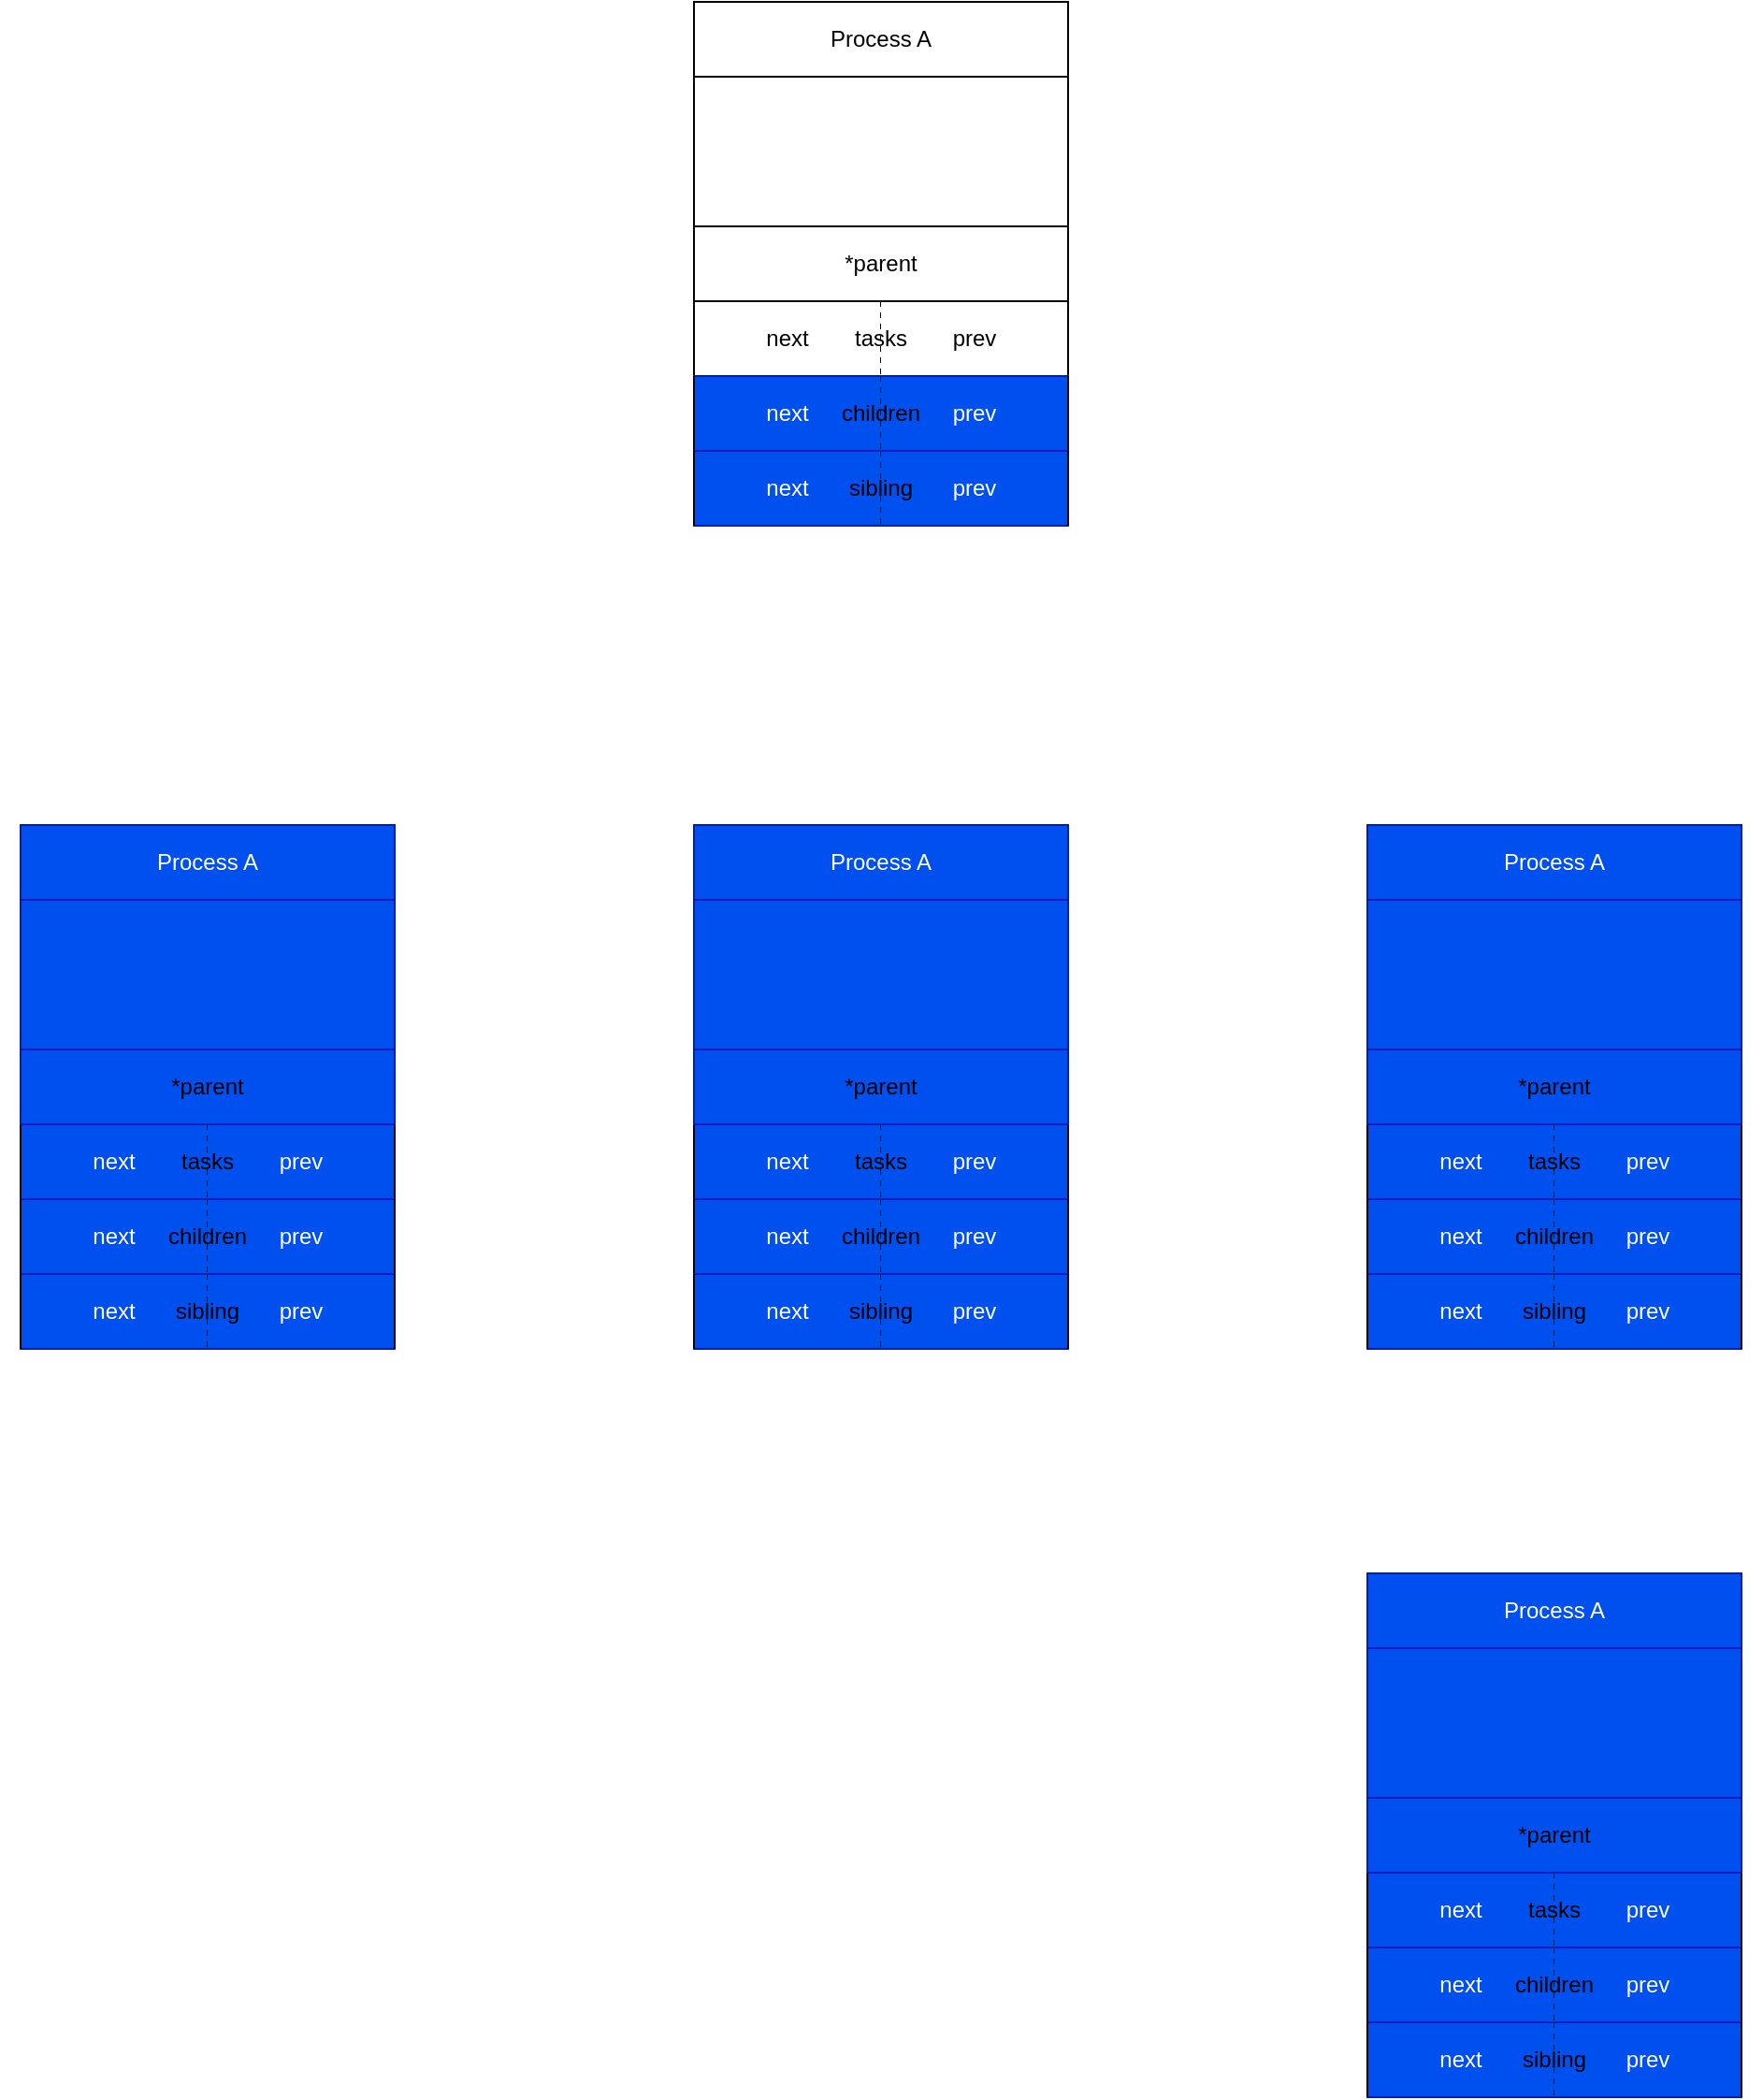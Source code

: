 <mxfile version="28.1.2">
  <diagram name="Page-1" id="jSjBeTgxp149Q0DbQiK0">
    <mxGraphModel dx="2678" dy="1028" grid="1" gridSize="10" guides="1" tooltips="1" connect="1" arrows="1" fold="1" page="1" pageScale="1" pageWidth="850" pageHeight="1100" math="0" shadow="0">
      <root>
        <mxCell id="0" />
        <mxCell id="1" parent="0" />
        <mxCell id="DQoFBdJlBpGmH9ihwqAg-1" value="Process A" style="rounded=0;whiteSpace=wrap;html=1;" vertex="1" parent="1">
          <mxGeometry x="320" y="80" width="200" height="40" as="geometry" />
        </mxCell>
        <mxCell id="DQoFBdJlBpGmH9ihwqAg-2" value="" style="rounded=0;whiteSpace=wrap;html=1;" vertex="1" parent="1">
          <mxGeometry x="320" y="120" width="200" height="80" as="geometry" />
        </mxCell>
        <mxCell id="DQoFBdJlBpGmH9ihwqAg-4" value="next" style="shape=partialRectangle;whiteSpace=wrap;html=1;left=0;right=0;" vertex="1" parent="1">
          <mxGeometry x="320" y="240" width="100" height="40" as="geometry" />
        </mxCell>
        <mxCell id="DQoFBdJlBpGmH9ihwqAg-5" value="" style="line;strokeWidth=1;direction=south;html=1;" vertex="1" parent="1">
          <mxGeometry x="310" y="240" width="20" height="40" as="geometry" />
        </mxCell>
        <mxCell id="DQoFBdJlBpGmH9ihwqAg-7" value="" style="line;strokeWidth=1;direction=south;html=1;dashed=1;" vertex="1" parent="1">
          <mxGeometry x="410" y="240" width="20" height="40" as="geometry" />
        </mxCell>
        <mxCell id="DQoFBdJlBpGmH9ihwqAg-8" value="prev" style="shape=partialRectangle;whiteSpace=wrap;html=1;left=0;right=0;" vertex="1" parent="1">
          <mxGeometry x="420" y="240" width="100" height="40" as="geometry" />
        </mxCell>
        <mxCell id="DQoFBdJlBpGmH9ihwqAg-9" value="" style="line;strokeWidth=1;direction=south;html=1;" vertex="1" parent="1">
          <mxGeometry x="510" y="240" width="20" height="40" as="geometry" />
        </mxCell>
        <mxCell id="DQoFBdJlBpGmH9ihwqAg-10" value="tasks" style="text;html=1;align=center;verticalAlign=middle;whiteSpace=wrap;rounded=0;" vertex="1" parent="1">
          <mxGeometry x="390" y="245" width="60" height="30" as="geometry" />
        </mxCell>
        <mxCell id="DQoFBdJlBpGmH9ihwqAg-11" value="next" style="shape=partialRectangle;whiteSpace=wrap;html=1;left=0;right=0;fillColor=#0050ef;fontColor=#ffffff;strokeColor=#001DBC;" vertex="1" parent="1">
          <mxGeometry x="320" y="280" width="100" height="40" as="geometry" />
        </mxCell>
        <mxCell id="DQoFBdJlBpGmH9ihwqAg-12" value="" style="line;strokeWidth=1;direction=south;html=1;" vertex="1" parent="1">
          <mxGeometry x="310" y="280" width="20" height="40" as="geometry" />
        </mxCell>
        <mxCell id="DQoFBdJlBpGmH9ihwqAg-13" value="" style="line;strokeWidth=1;direction=south;html=1;dashed=1;" vertex="1" parent="1">
          <mxGeometry x="410" y="280" width="20" height="40" as="geometry" />
        </mxCell>
        <mxCell id="DQoFBdJlBpGmH9ihwqAg-14" value="prev" style="shape=partialRectangle;whiteSpace=wrap;html=1;left=0;right=0;fillColor=#0050ef;fontColor=#ffffff;strokeColor=#001DBC;" vertex="1" parent="1">
          <mxGeometry x="420" y="280" width="100" height="40" as="geometry" />
        </mxCell>
        <mxCell id="DQoFBdJlBpGmH9ihwqAg-15" value="" style="line;strokeWidth=1;direction=south;html=1;" vertex="1" parent="1">
          <mxGeometry x="510" y="280" width="20" height="40" as="geometry" />
        </mxCell>
        <mxCell id="DQoFBdJlBpGmH9ihwqAg-16" value="children" style="text;html=1;align=center;verticalAlign=middle;whiteSpace=wrap;rounded=0;" vertex="1" parent="1">
          <mxGeometry x="390" y="285" width="60" height="30" as="geometry" />
        </mxCell>
        <mxCell id="DQoFBdJlBpGmH9ihwqAg-27" value="next" style="shape=partialRectangle;whiteSpace=wrap;html=1;left=0;right=0;fillColor=#0050ef;fontColor=#ffffff;strokeColor=#001DBC;" vertex="1" parent="1">
          <mxGeometry x="320" y="320" width="100" height="40" as="geometry" />
        </mxCell>
        <mxCell id="DQoFBdJlBpGmH9ihwqAg-28" value="" style="line;strokeWidth=1;direction=south;html=1;" vertex="1" parent="1">
          <mxGeometry x="310" y="320" width="20" height="40" as="geometry" />
        </mxCell>
        <mxCell id="DQoFBdJlBpGmH9ihwqAg-29" value="" style="line;strokeWidth=1;direction=south;html=1;dashed=1;" vertex="1" parent="1">
          <mxGeometry x="410" y="320" width="20" height="40" as="geometry" />
        </mxCell>
        <mxCell id="DQoFBdJlBpGmH9ihwqAg-30" value="prev" style="shape=partialRectangle;whiteSpace=wrap;html=1;left=0;right=0;fillColor=#0050ef;fontColor=#ffffff;strokeColor=#001DBC;" vertex="1" parent="1">
          <mxGeometry x="420" y="320" width="100" height="40" as="geometry" />
        </mxCell>
        <mxCell id="DQoFBdJlBpGmH9ihwqAg-31" value="" style="line;strokeWidth=1;direction=south;html=1;" vertex="1" parent="1">
          <mxGeometry x="510" y="320" width="20" height="40" as="geometry" />
        </mxCell>
        <mxCell id="DQoFBdJlBpGmH9ihwqAg-32" value="sibling" style="text;html=1;align=center;verticalAlign=middle;whiteSpace=wrap;rounded=0;" vertex="1" parent="1">
          <mxGeometry x="390" y="325" width="60" height="30" as="geometry" />
        </mxCell>
        <mxCell id="DQoFBdJlBpGmH9ihwqAg-33" value="&lt;font style=&quot;color: light-dark(rgb(0, 0, 0), rgb(204, 0, 0));&quot;&gt;*parent&lt;/font&gt;" style="rounded=0;whiteSpace=wrap;html=1;" vertex="1" parent="1">
          <mxGeometry x="320" y="200" width="200" height="40" as="geometry" />
        </mxCell>
        <mxCell id="DQoFBdJlBpGmH9ihwqAg-34" value="Process A" style="rounded=0;whiteSpace=wrap;html=1;fillColor=#0050ef;fontColor=#ffffff;strokeColor=#001DBC;" vertex="1" parent="1">
          <mxGeometry x="320" y="520" width="200" height="40" as="geometry" />
        </mxCell>
        <mxCell id="DQoFBdJlBpGmH9ihwqAg-35" value="" style="rounded=0;whiteSpace=wrap;html=1;fillColor=#0050ef;fontColor=#ffffff;strokeColor=#001DBC;" vertex="1" parent="1">
          <mxGeometry x="320" y="560" width="200" height="80" as="geometry" />
        </mxCell>
        <mxCell id="DQoFBdJlBpGmH9ihwqAg-36" value="next" style="shape=partialRectangle;whiteSpace=wrap;html=1;left=0;right=0;fillColor=#0050ef;fontColor=#ffffff;strokeColor=#001DBC;" vertex="1" parent="1">
          <mxGeometry x="320" y="680" width="100" height="40" as="geometry" />
        </mxCell>
        <mxCell id="DQoFBdJlBpGmH9ihwqAg-37" value="" style="line;strokeWidth=1;direction=south;html=1;" vertex="1" parent="1">
          <mxGeometry x="310" y="680" width="20" height="40" as="geometry" />
        </mxCell>
        <mxCell id="DQoFBdJlBpGmH9ihwqAg-38" value="" style="line;strokeWidth=1;direction=south;html=1;dashed=1;" vertex="1" parent="1">
          <mxGeometry x="410" y="680" width="20" height="40" as="geometry" />
        </mxCell>
        <mxCell id="DQoFBdJlBpGmH9ihwqAg-39" value="prev" style="shape=partialRectangle;whiteSpace=wrap;html=1;left=0;right=0;fillColor=#0050ef;fontColor=#ffffff;strokeColor=#001DBC;" vertex="1" parent="1">
          <mxGeometry x="420" y="680" width="100" height="40" as="geometry" />
        </mxCell>
        <mxCell id="DQoFBdJlBpGmH9ihwqAg-40" value="" style="line;strokeWidth=1;direction=south;html=1;" vertex="1" parent="1">
          <mxGeometry x="510" y="680" width="20" height="40" as="geometry" />
        </mxCell>
        <mxCell id="DQoFBdJlBpGmH9ihwqAg-41" value="tasks" style="text;html=1;align=center;verticalAlign=middle;whiteSpace=wrap;rounded=0;" vertex="1" parent="1">
          <mxGeometry x="390" y="685" width="60" height="30" as="geometry" />
        </mxCell>
        <mxCell id="DQoFBdJlBpGmH9ihwqAg-42" value="next" style="shape=partialRectangle;whiteSpace=wrap;html=1;left=0;right=0;fillColor=#0050ef;fontColor=#ffffff;strokeColor=#001DBC;" vertex="1" parent="1">
          <mxGeometry x="320" y="720" width="100" height="40" as="geometry" />
        </mxCell>
        <mxCell id="DQoFBdJlBpGmH9ihwqAg-43" value="" style="line;strokeWidth=1;direction=south;html=1;" vertex="1" parent="1">
          <mxGeometry x="310" y="720" width="20" height="40" as="geometry" />
        </mxCell>
        <mxCell id="DQoFBdJlBpGmH9ihwqAg-44" value="" style="line;strokeWidth=1;direction=south;html=1;dashed=1;" vertex="1" parent="1">
          <mxGeometry x="410" y="720" width="20" height="40" as="geometry" />
        </mxCell>
        <mxCell id="DQoFBdJlBpGmH9ihwqAg-45" value="prev" style="shape=partialRectangle;whiteSpace=wrap;html=1;left=0;right=0;fillColor=#0050ef;fontColor=#ffffff;strokeColor=#001DBC;" vertex="1" parent="1">
          <mxGeometry x="420" y="720" width="100" height="40" as="geometry" />
        </mxCell>
        <mxCell id="DQoFBdJlBpGmH9ihwqAg-46" value="" style="line;strokeWidth=1;direction=south;html=1;" vertex="1" parent="1">
          <mxGeometry x="510" y="720" width="20" height="40" as="geometry" />
        </mxCell>
        <mxCell id="DQoFBdJlBpGmH9ihwqAg-47" value="children" style="text;html=1;align=center;verticalAlign=middle;whiteSpace=wrap;rounded=0;" vertex="1" parent="1">
          <mxGeometry x="390" y="725" width="60" height="30" as="geometry" />
        </mxCell>
        <mxCell id="DQoFBdJlBpGmH9ihwqAg-48" value="next" style="shape=partialRectangle;whiteSpace=wrap;html=1;left=0;right=0;fillColor=#0050ef;fontColor=#ffffff;strokeColor=#001DBC;" vertex="1" parent="1">
          <mxGeometry x="320" y="760" width="100" height="40" as="geometry" />
        </mxCell>
        <mxCell id="DQoFBdJlBpGmH9ihwqAg-49" value="" style="line;strokeWidth=1;direction=south;html=1;" vertex="1" parent="1">
          <mxGeometry x="310" y="760" width="20" height="40" as="geometry" />
        </mxCell>
        <mxCell id="DQoFBdJlBpGmH9ihwqAg-50" value="" style="line;strokeWidth=1;direction=south;html=1;dashed=1;" vertex="1" parent="1">
          <mxGeometry x="410" y="760" width="20" height="40" as="geometry" />
        </mxCell>
        <mxCell id="DQoFBdJlBpGmH9ihwqAg-51" value="prev" style="shape=partialRectangle;whiteSpace=wrap;html=1;left=0;right=0;fillColor=#0050ef;fontColor=#ffffff;strokeColor=#001DBC;" vertex="1" parent="1">
          <mxGeometry x="420" y="760" width="100" height="40" as="geometry" />
        </mxCell>
        <mxCell id="DQoFBdJlBpGmH9ihwqAg-52" value="" style="line;strokeWidth=1;direction=south;html=1;" vertex="1" parent="1">
          <mxGeometry x="510" y="760" width="20" height="40" as="geometry" />
        </mxCell>
        <mxCell id="DQoFBdJlBpGmH9ihwqAg-53" value="sibling" style="text;html=1;align=center;verticalAlign=middle;whiteSpace=wrap;rounded=0;" vertex="1" parent="1">
          <mxGeometry x="390" y="765" width="60" height="30" as="geometry" />
        </mxCell>
        <mxCell id="DQoFBdJlBpGmH9ihwqAg-54" value="&lt;font style=&quot;color: light-dark(rgb(0, 0, 0), rgb(204, 0, 0));&quot;&gt;*parent&lt;/font&gt;" style="rounded=0;whiteSpace=wrap;html=1;fillColor=#0050ef;fontColor=#ffffff;strokeColor=#001DBC;" vertex="1" parent="1">
          <mxGeometry x="320" y="640" width="200" height="40" as="geometry" />
        </mxCell>
        <mxCell id="DQoFBdJlBpGmH9ihwqAg-55" value="Process A" style="rounded=0;whiteSpace=wrap;html=1;fillColor=#0050ef;fontColor=#ffffff;strokeColor=#001DBC;" vertex="1" parent="1">
          <mxGeometry x="-40" y="520" width="200" height="40" as="geometry" />
        </mxCell>
        <mxCell id="DQoFBdJlBpGmH9ihwqAg-56" value="" style="rounded=0;whiteSpace=wrap;html=1;fillColor=#0050ef;fontColor=#ffffff;strokeColor=#001DBC;" vertex="1" parent="1">
          <mxGeometry x="-40" y="560" width="200" height="80" as="geometry" />
        </mxCell>
        <mxCell id="DQoFBdJlBpGmH9ihwqAg-57" value="next" style="shape=partialRectangle;whiteSpace=wrap;html=1;left=0;right=0;fillColor=#0050ef;fontColor=#ffffff;strokeColor=#001DBC;" vertex="1" parent="1">
          <mxGeometry x="-40" y="680" width="100" height="40" as="geometry" />
        </mxCell>
        <mxCell id="DQoFBdJlBpGmH9ihwqAg-58" value="" style="line;strokeWidth=1;direction=south;html=1;" vertex="1" parent="1">
          <mxGeometry x="-50" y="680" width="20" height="40" as="geometry" />
        </mxCell>
        <mxCell id="DQoFBdJlBpGmH9ihwqAg-59" value="" style="line;strokeWidth=1;direction=south;html=1;dashed=1;" vertex="1" parent="1">
          <mxGeometry x="50" y="680" width="20" height="40" as="geometry" />
        </mxCell>
        <mxCell id="DQoFBdJlBpGmH9ihwqAg-60" value="prev" style="shape=partialRectangle;whiteSpace=wrap;html=1;left=0;right=0;fillColor=#0050ef;fontColor=#ffffff;strokeColor=#001DBC;" vertex="1" parent="1">
          <mxGeometry x="60" y="680" width="100" height="40" as="geometry" />
        </mxCell>
        <mxCell id="DQoFBdJlBpGmH9ihwqAg-61" value="" style="line;strokeWidth=1;direction=south;html=1;" vertex="1" parent="1">
          <mxGeometry x="150" y="680" width="20" height="40" as="geometry" />
        </mxCell>
        <mxCell id="DQoFBdJlBpGmH9ihwqAg-62" value="tasks" style="text;html=1;align=center;verticalAlign=middle;whiteSpace=wrap;rounded=0;" vertex="1" parent="1">
          <mxGeometry x="30" y="685" width="60" height="30" as="geometry" />
        </mxCell>
        <mxCell id="DQoFBdJlBpGmH9ihwqAg-63" value="next" style="shape=partialRectangle;whiteSpace=wrap;html=1;left=0;right=0;fillColor=#0050ef;fontColor=#ffffff;strokeColor=#001DBC;" vertex="1" parent="1">
          <mxGeometry x="-40" y="720" width="100" height="40" as="geometry" />
        </mxCell>
        <mxCell id="DQoFBdJlBpGmH9ihwqAg-64" value="" style="line;strokeWidth=1;direction=south;html=1;" vertex="1" parent="1">
          <mxGeometry x="-50" y="720" width="20" height="40" as="geometry" />
        </mxCell>
        <mxCell id="DQoFBdJlBpGmH9ihwqAg-65" value="" style="line;strokeWidth=1;direction=south;html=1;dashed=1;" vertex="1" parent="1">
          <mxGeometry x="50" y="720" width="20" height="40" as="geometry" />
        </mxCell>
        <mxCell id="DQoFBdJlBpGmH9ihwqAg-66" value="prev" style="shape=partialRectangle;whiteSpace=wrap;html=1;left=0;right=0;fillColor=#0050ef;fontColor=#ffffff;strokeColor=#001DBC;" vertex="1" parent="1">
          <mxGeometry x="60" y="720" width="100" height="40" as="geometry" />
        </mxCell>
        <mxCell id="DQoFBdJlBpGmH9ihwqAg-67" value="" style="line;strokeWidth=1;direction=south;html=1;" vertex="1" parent="1">
          <mxGeometry x="150" y="720" width="20" height="40" as="geometry" />
        </mxCell>
        <mxCell id="DQoFBdJlBpGmH9ihwqAg-68" value="children" style="text;html=1;align=center;verticalAlign=middle;whiteSpace=wrap;rounded=0;" vertex="1" parent="1">
          <mxGeometry x="30" y="725" width="60" height="30" as="geometry" />
        </mxCell>
        <mxCell id="DQoFBdJlBpGmH9ihwqAg-69" value="next" style="shape=partialRectangle;whiteSpace=wrap;html=1;left=0;right=0;fillColor=#0050ef;fontColor=#ffffff;strokeColor=#001DBC;" vertex="1" parent="1">
          <mxGeometry x="-40" y="760" width="100" height="40" as="geometry" />
        </mxCell>
        <mxCell id="DQoFBdJlBpGmH9ihwqAg-70" value="" style="line;strokeWidth=1;direction=south;html=1;" vertex="1" parent="1">
          <mxGeometry x="-50" y="760" width="20" height="40" as="geometry" />
        </mxCell>
        <mxCell id="DQoFBdJlBpGmH9ihwqAg-71" value="" style="line;strokeWidth=1;direction=south;html=1;dashed=1;" vertex="1" parent="1">
          <mxGeometry x="50" y="760" width="20" height="40" as="geometry" />
        </mxCell>
        <mxCell id="DQoFBdJlBpGmH9ihwqAg-72" value="prev" style="shape=partialRectangle;whiteSpace=wrap;html=1;left=0;right=0;fillColor=#0050ef;fontColor=#ffffff;strokeColor=#001DBC;" vertex="1" parent="1">
          <mxGeometry x="60" y="760" width="100" height="40" as="geometry" />
        </mxCell>
        <mxCell id="DQoFBdJlBpGmH9ihwqAg-73" value="" style="line;strokeWidth=1;direction=south;html=1;" vertex="1" parent="1">
          <mxGeometry x="150" y="760" width="20" height="40" as="geometry" />
        </mxCell>
        <mxCell id="DQoFBdJlBpGmH9ihwqAg-74" value="sibling" style="text;html=1;align=center;verticalAlign=middle;whiteSpace=wrap;rounded=0;" vertex="1" parent="1">
          <mxGeometry x="30" y="765" width="60" height="30" as="geometry" />
        </mxCell>
        <mxCell id="DQoFBdJlBpGmH9ihwqAg-75" value="&lt;font style=&quot;color: light-dark(rgb(0, 0, 0), rgb(204, 0, 0));&quot;&gt;*parent&lt;/font&gt;" style="rounded=0;whiteSpace=wrap;html=1;fillColor=#0050ef;fontColor=#ffffff;strokeColor=#001DBC;" vertex="1" parent="1">
          <mxGeometry x="-40" y="640" width="200" height="40" as="geometry" />
        </mxCell>
        <mxCell id="DQoFBdJlBpGmH9ihwqAg-76" value="Process A" style="rounded=0;whiteSpace=wrap;html=1;fillColor=#0050ef;fontColor=#ffffff;strokeColor=#001DBC;" vertex="1" parent="1">
          <mxGeometry x="680" y="520" width="200" height="40" as="geometry" />
        </mxCell>
        <mxCell id="DQoFBdJlBpGmH9ihwqAg-77" value="" style="rounded=0;whiteSpace=wrap;html=1;fillColor=#0050ef;fontColor=#ffffff;strokeColor=#001DBC;" vertex="1" parent="1">
          <mxGeometry x="680" y="560" width="200" height="80" as="geometry" />
        </mxCell>
        <mxCell id="DQoFBdJlBpGmH9ihwqAg-78" value="next" style="shape=partialRectangle;whiteSpace=wrap;html=1;left=0;right=0;fillColor=#0050ef;fontColor=#ffffff;strokeColor=#001DBC;" vertex="1" parent="1">
          <mxGeometry x="680" y="680" width="100" height="40" as="geometry" />
        </mxCell>
        <mxCell id="DQoFBdJlBpGmH9ihwqAg-79" value="" style="line;strokeWidth=1;direction=south;html=1;" vertex="1" parent="1">
          <mxGeometry x="670" y="680" width="20" height="40" as="geometry" />
        </mxCell>
        <mxCell id="DQoFBdJlBpGmH9ihwqAg-80" value="" style="line;strokeWidth=1;direction=south;html=1;dashed=1;" vertex="1" parent="1">
          <mxGeometry x="770" y="680" width="20" height="40" as="geometry" />
        </mxCell>
        <mxCell id="DQoFBdJlBpGmH9ihwqAg-81" value="prev" style="shape=partialRectangle;whiteSpace=wrap;html=1;left=0;right=0;fillColor=#0050ef;fontColor=#ffffff;strokeColor=#001DBC;" vertex="1" parent="1">
          <mxGeometry x="780" y="680" width="100" height="40" as="geometry" />
        </mxCell>
        <mxCell id="DQoFBdJlBpGmH9ihwqAg-82" value="" style="line;strokeWidth=1;direction=south;html=1;" vertex="1" parent="1">
          <mxGeometry x="870" y="680" width="20" height="40" as="geometry" />
        </mxCell>
        <mxCell id="DQoFBdJlBpGmH9ihwqAg-83" value="tasks" style="text;html=1;align=center;verticalAlign=middle;whiteSpace=wrap;rounded=0;" vertex="1" parent="1">
          <mxGeometry x="750" y="685" width="60" height="30" as="geometry" />
        </mxCell>
        <mxCell id="DQoFBdJlBpGmH9ihwqAg-84" value="next" style="shape=partialRectangle;whiteSpace=wrap;html=1;left=0;right=0;fillColor=#0050ef;fontColor=#ffffff;strokeColor=#001DBC;" vertex="1" parent="1">
          <mxGeometry x="680" y="720" width="100" height="40" as="geometry" />
        </mxCell>
        <mxCell id="DQoFBdJlBpGmH9ihwqAg-85" value="" style="line;strokeWidth=1;direction=south;html=1;" vertex="1" parent="1">
          <mxGeometry x="670" y="720" width="20" height="40" as="geometry" />
        </mxCell>
        <mxCell id="DQoFBdJlBpGmH9ihwqAg-86" value="" style="line;strokeWidth=1;direction=south;html=1;dashed=1;" vertex="1" parent="1">
          <mxGeometry x="770" y="720" width="20" height="40" as="geometry" />
        </mxCell>
        <mxCell id="DQoFBdJlBpGmH9ihwqAg-87" value="prev" style="shape=partialRectangle;whiteSpace=wrap;html=1;left=0;right=0;fillColor=#0050ef;fontColor=#ffffff;strokeColor=#001DBC;" vertex="1" parent="1">
          <mxGeometry x="780" y="720" width="100" height="40" as="geometry" />
        </mxCell>
        <mxCell id="DQoFBdJlBpGmH9ihwqAg-88" value="" style="line;strokeWidth=1;direction=south;html=1;" vertex="1" parent="1">
          <mxGeometry x="870" y="720" width="20" height="40" as="geometry" />
        </mxCell>
        <mxCell id="DQoFBdJlBpGmH9ihwqAg-89" value="children" style="text;html=1;align=center;verticalAlign=middle;whiteSpace=wrap;rounded=0;" vertex="1" parent="1">
          <mxGeometry x="750" y="725" width="60" height="30" as="geometry" />
        </mxCell>
        <mxCell id="DQoFBdJlBpGmH9ihwqAg-90" value="next" style="shape=partialRectangle;whiteSpace=wrap;html=1;left=0;right=0;fillColor=#0050ef;fontColor=#ffffff;strokeColor=#001DBC;" vertex="1" parent="1">
          <mxGeometry x="680" y="760" width="100" height="40" as="geometry" />
        </mxCell>
        <mxCell id="DQoFBdJlBpGmH9ihwqAg-91" value="" style="line;strokeWidth=1;direction=south;html=1;" vertex="1" parent="1">
          <mxGeometry x="670" y="760" width="20" height="40" as="geometry" />
        </mxCell>
        <mxCell id="DQoFBdJlBpGmH9ihwqAg-92" value="" style="line;strokeWidth=1;direction=south;html=1;dashed=1;" vertex="1" parent="1">
          <mxGeometry x="770" y="760" width="20" height="40" as="geometry" />
        </mxCell>
        <mxCell id="DQoFBdJlBpGmH9ihwqAg-93" value="prev" style="shape=partialRectangle;whiteSpace=wrap;html=1;left=0;right=0;fillColor=#0050ef;fontColor=#ffffff;strokeColor=#001DBC;" vertex="1" parent="1">
          <mxGeometry x="780" y="760" width="100" height="40" as="geometry" />
        </mxCell>
        <mxCell id="DQoFBdJlBpGmH9ihwqAg-94" value="" style="line;strokeWidth=1;direction=south;html=1;" vertex="1" parent="1">
          <mxGeometry x="870" y="760" width="20" height="40" as="geometry" />
        </mxCell>
        <mxCell id="DQoFBdJlBpGmH9ihwqAg-95" value="sibling" style="text;html=1;align=center;verticalAlign=middle;whiteSpace=wrap;rounded=0;" vertex="1" parent="1">
          <mxGeometry x="750" y="765" width="60" height="30" as="geometry" />
        </mxCell>
        <mxCell id="DQoFBdJlBpGmH9ihwqAg-96" value="&lt;font style=&quot;color: light-dark(rgb(0, 0, 0), rgb(204, 0, 0));&quot;&gt;*parent&lt;/font&gt;" style="rounded=0;whiteSpace=wrap;html=1;fillColor=#0050ef;fontColor=#ffffff;strokeColor=#001DBC;" vertex="1" parent="1">
          <mxGeometry x="680" y="640" width="200" height="40" as="geometry" />
        </mxCell>
        <mxCell id="DQoFBdJlBpGmH9ihwqAg-118" value="Process A" style="rounded=0;whiteSpace=wrap;html=1;fillColor=#0050ef;fontColor=#ffffff;strokeColor=#001DBC;" vertex="1" parent="1">
          <mxGeometry x="680" y="920" width="200" height="40" as="geometry" />
        </mxCell>
        <mxCell id="DQoFBdJlBpGmH9ihwqAg-119" value="" style="rounded=0;whiteSpace=wrap;html=1;fillColor=#0050ef;fontColor=#ffffff;strokeColor=#001DBC;" vertex="1" parent="1">
          <mxGeometry x="680" y="960" width="200" height="80" as="geometry" />
        </mxCell>
        <mxCell id="DQoFBdJlBpGmH9ihwqAg-120" value="next" style="shape=partialRectangle;whiteSpace=wrap;html=1;left=0;right=0;fillColor=#0050ef;fontColor=#ffffff;strokeColor=#001DBC;" vertex="1" parent="1">
          <mxGeometry x="680" y="1080" width="100" height="40" as="geometry" />
        </mxCell>
        <mxCell id="DQoFBdJlBpGmH9ihwqAg-121" value="" style="line;strokeWidth=1;direction=south;html=1;" vertex="1" parent="1">
          <mxGeometry x="670" y="1080" width="20" height="40" as="geometry" />
        </mxCell>
        <mxCell id="DQoFBdJlBpGmH9ihwqAg-122" value="" style="line;strokeWidth=1;direction=south;html=1;dashed=1;" vertex="1" parent="1">
          <mxGeometry x="770" y="1080" width="20" height="40" as="geometry" />
        </mxCell>
        <mxCell id="DQoFBdJlBpGmH9ihwqAg-123" value="prev" style="shape=partialRectangle;whiteSpace=wrap;html=1;left=0;right=0;fillColor=#0050ef;fontColor=#ffffff;strokeColor=#001DBC;" vertex="1" parent="1">
          <mxGeometry x="780" y="1080" width="100" height="40" as="geometry" />
        </mxCell>
        <mxCell id="DQoFBdJlBpGmH9ihwqAg-124" value="" style="line;strokeWidth=1;direction=south;html=1;" vertex="1" parent="1">
          <mxGeometry x="870" y="1080" width="20" height="40" as="geometry" />
        </mxCell>
        <mxCell id="DQoFBdJlBpGmH9ihwqAg-125" value="tasks" style="text;html=1;align=center;verticalAlign=middle;whiteSpace=wrap;rounded=0;" vertex="1" parent="1">
          <mxGeometry x="750" y="1085" width="60" height="30" as="geometry" />
        </mxCell>
        <mxCell id="DQoFBdJlBpGmH9ihwqAg-126" value="next" style="shape=partialRectangle;whiteSpace=wrap;html=1;left=0;right=0;fillColor=#0050ef;fontColor=#ffffff;strokeColor=#001DBC;" vertex="1" parent="1">
          <mxGeometry x="680" y="1120" width="100" height="40" as="geometry" />
        </mxCell>
        <mxCell id="DQoFBdJlBpGmH9ihwqAg-127" value="" style="line;strokeWidth=1;direction=south;html=1;" vertex="1" parent="1">
          <mxGeometry x="670" y="1120" width="20" height="40" as="geometry" />
        </mxCell>
        <mxCell id="DQoFBdJlBpGmH9ihwqAg-128" value="" style="line;strokeWidth=1;direction=south;html=1;dashed=1;" vertex="1" parent="1">
          <mxGeometry x="770" y="1120" width="20" height="40" as="geometry" />
        </mxCell>
        <mxCell id="DQoFBdJlBpGmH9ihwqAg-129" value="prev" style="shape=partialRectangle;whiteSpace=wrap;html=1;left=0;right=0;fillColor=#0050ef;fontColor=#ffffff;strokeColor=#001DBC;" vertex="1" parent="1">
          <mxGeometry x="780" y="1120" width="100" height="40" as="geometry" />
        </mxCell>
        <mxCell id="DQoFBdJlBpGmH9ihwqAg-130" value="" style="line;strokeWidth=1;direction=south;html=1;" vertex="1" parent="1">
          <mxGeometry x="870" y="1120" width="20" height="40" as="geometry" />
        </mxCell>
        <mxCell id="DQoFBdJlBpGmH9ihwqAg-131" value="children" style="text;html=1;align=center;verticalAlign=middle;whiteSpace=wrap;rounded=0;" vertex="1" parent="1">
          <mxGeometry x="750" y="1125" width="60" height="30" as="geometry" />
        </mxCell>
        <mxCell id="DQoFBdJlBpGmH9ihwqAg-132" value="next" style="shape=partialRectangle;whiteSpace=wrap;html=1;left=0;right=0;fillColor=#0050ef;fontColor=#ffffff;strokeColor=#001DBC;" vertex="1" parent="1">
          <mxGeometry x="680" y="1160" width="100" height="40" as="geometry" />
        </mxCell>
        <mxCell id="DQoFBdJlBpGmH9ihwqAg-133" value="" style="line;strokeWidth=1;direction=south;html=1;" vertex="1" parent="1">
          <mxGeometry x="670" y="1160" width="20" height="40" as="geometry" />
        </mxCell>
        <mxCell id="DQoFBdJlBpGmH9ihwqAg-134" value="" style="line;strokeWidth=1;direction=south;html=1;dashed=1;" vertex="1" parent="1">
          <mxGeometry x="770" y="1160" width="20" height="40" as="geometry" />
        </mxCell>
        <mxCell id="DQoFBdJlBpGmH9ihwqAg-135" value="prev" style="shape=partialRectangle;whiteSpace=wrap;html=1;left=0;right=0;fillColor=#0050ef;fontColor=#ffffff;strokeColor=#001DBC;" vertex="1" parent="1">
          <mxGeometry x="780" y="1160" width="100" height="40" as="geometry" />
        </mxCell>
        <mxCell id="DQoFBdJlBpGmH9ihwqAg-136" value="" style="line;strokeWidth=1;direction=south;html=1;" vertex="1" parent="1">
          <mxGeometry x="870" y="1160" width="20" height="40" as="geometry" />
        </mxCell>
        <mxCell id="DQoFBdJlBpGmH9ihwqAg-137" value="sibling" style="text;html=1;align=center;verticalAlign=middle;whiteSpace=wrap;rounded=0;" vertex="1" parent="1">
          <mxGeometry x="750" y="1165" width="60" height="30" as="geometry" />
        </mxCell>
        <mxCell id="DQoFBdJlBpGmH9ihwqAg-138" value="&lt;font style=&quot;color: light-dark(rgb(0, 0, 0), rgb(204, 0, 0));&quot;&gt;*parent&lt;/font&gt;" style="rounded=0;whiteSpace=wrap;html=1;fillColor=#0050ef;fontColor=#ffffff;strokeColor=#001DBC;" vertex="1" parent="1">
          <mxGeometry x="680" y="1040" width="200" height="40" as="geometry" />
        </mxCell>
      </root>
    </mxGraphModel>
  </diagram>
</mxfile>
